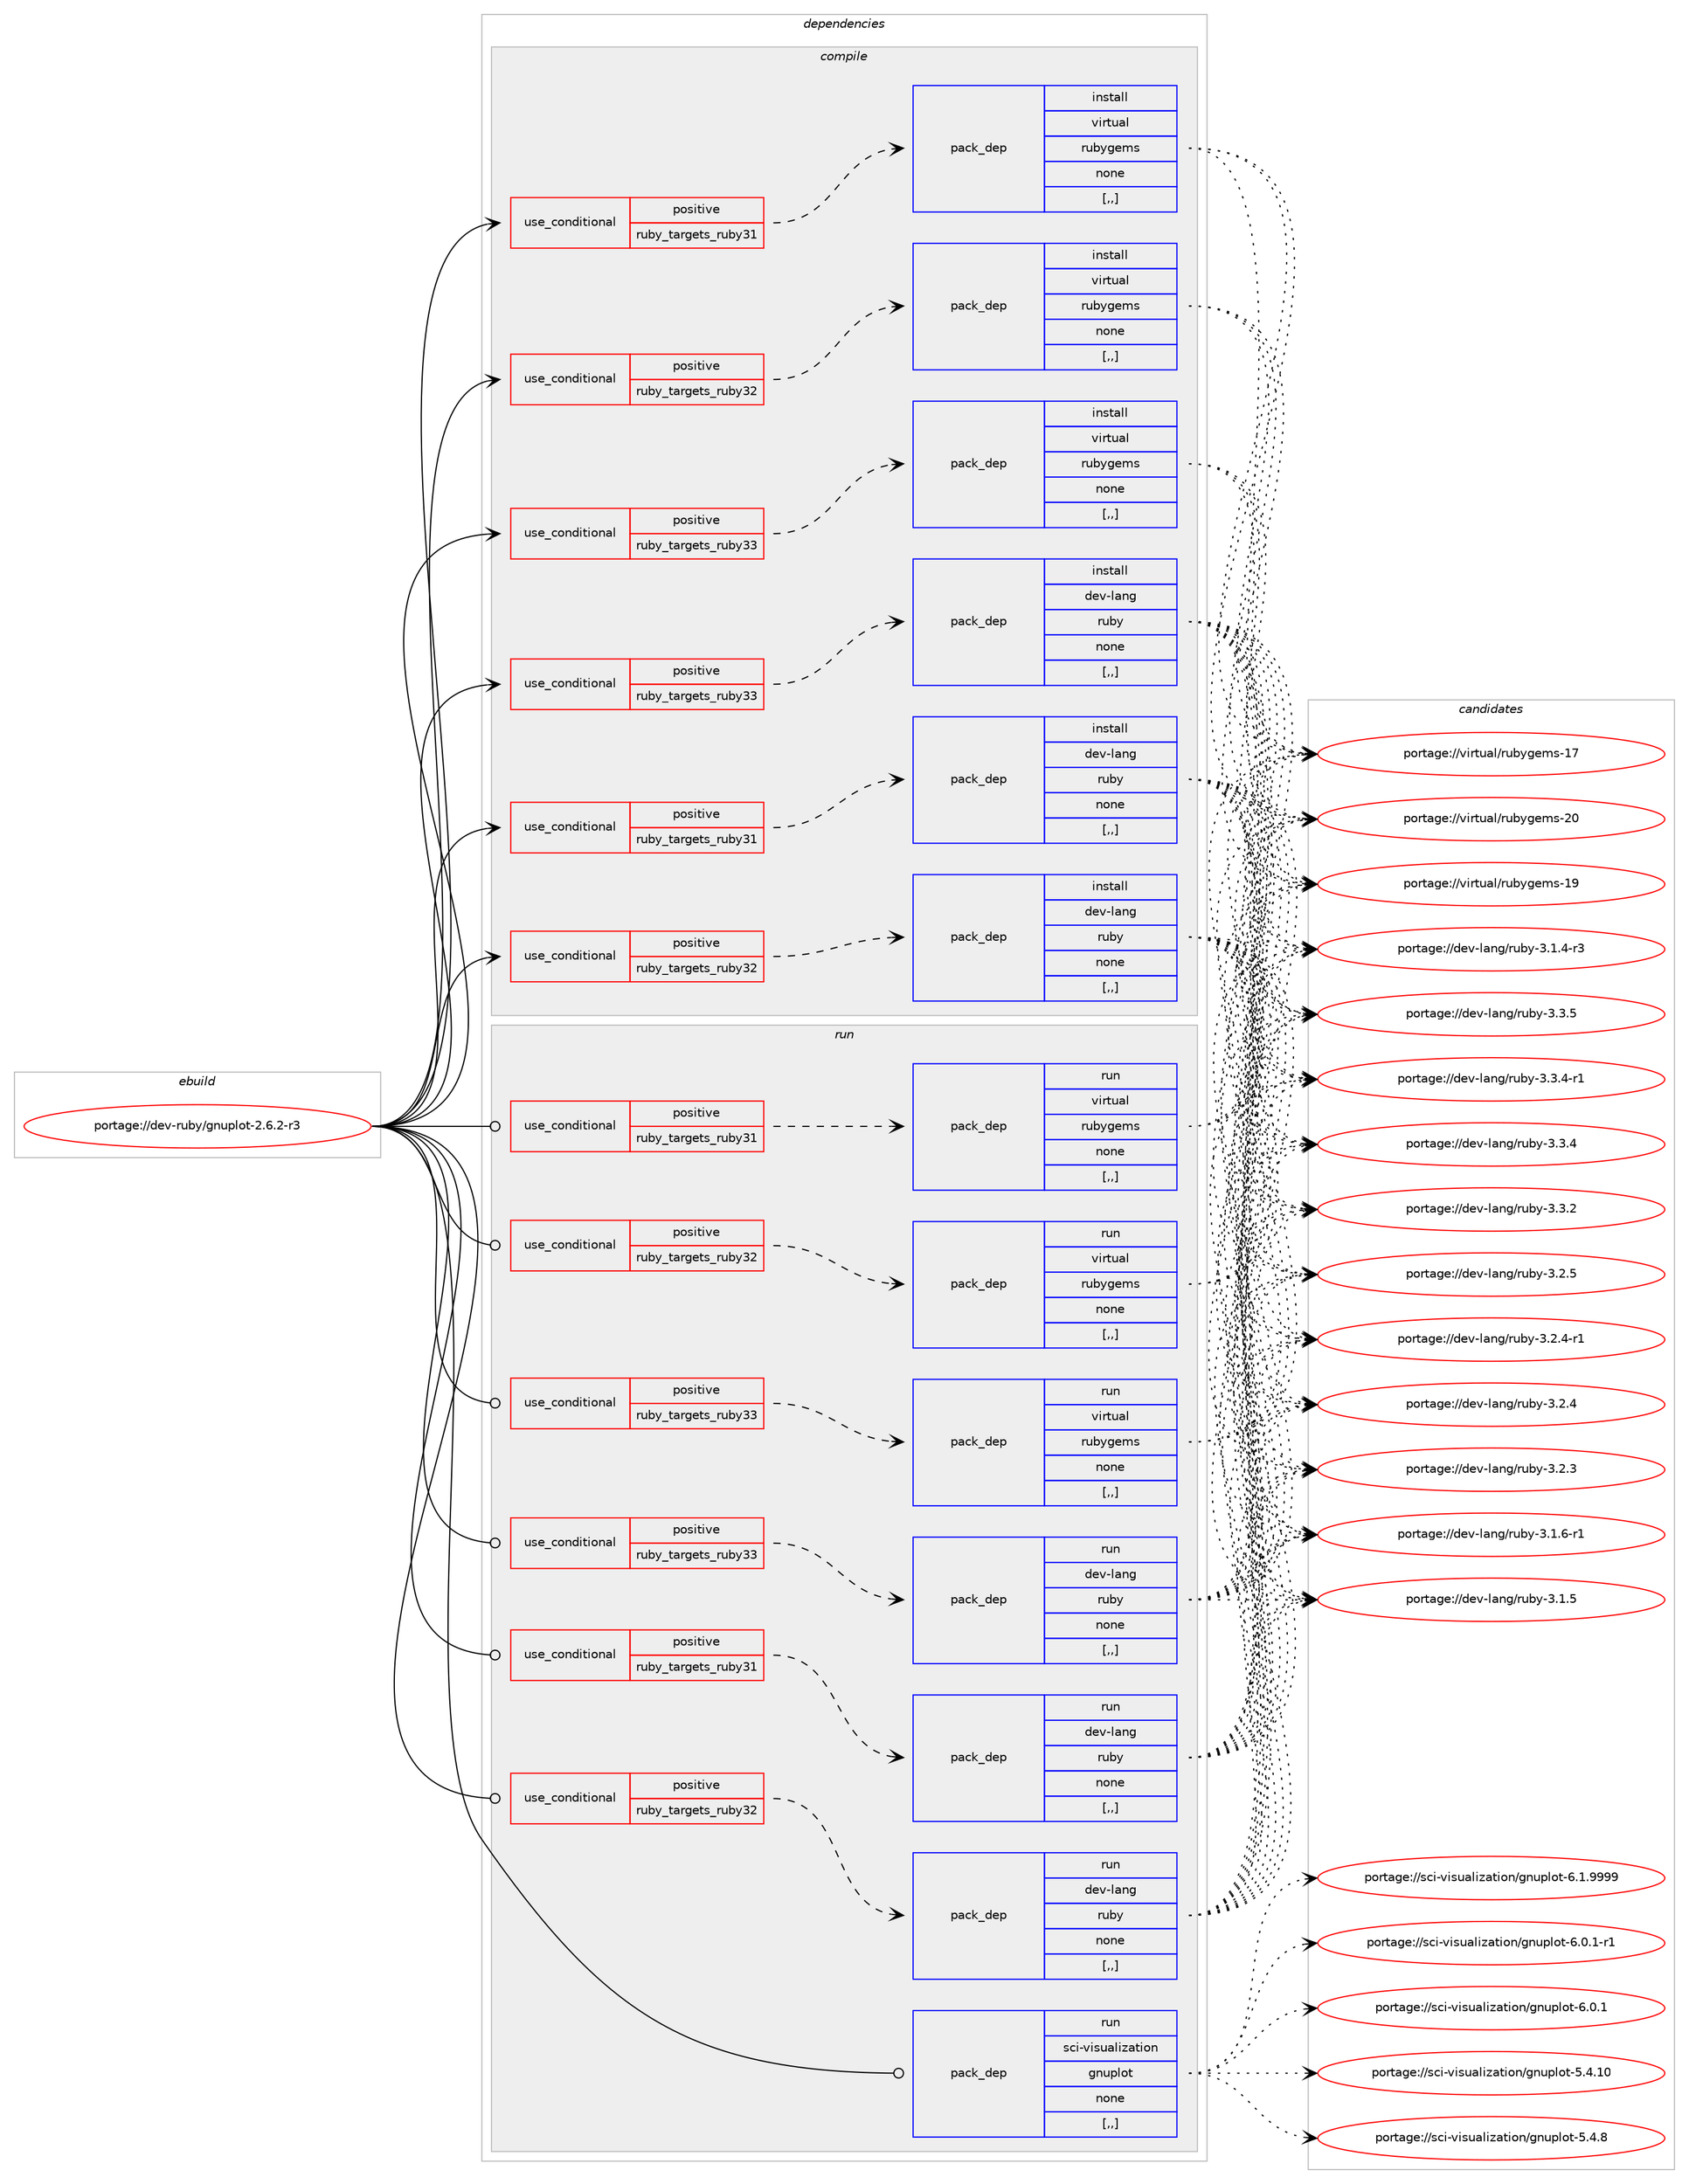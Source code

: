 digraph prolog {

# *************
# Graph options
# *************

newrank=true;
concentrate=true;
compound=true;
graph [rankdir=LR,fontname=Helvetica,fontsize=10,ranksep=1.5];#, ranksep=2.5, nodesep=0.2];
edge  [arrowhead=vee];
node  [fontname=Helvetica,fontsize=10];

# **********
# The ebuild
# **********

subgraph cluster_leftcol {
color=gray;
label=<<i>ebuild</i>>;
id [label="portage://dev-ruby/gnuplot-2.6.2-r3", color=red, width=4, href="../dev-ruby/gnuplot-2.6.2-r3.svg"];
}

# ****************
# The dependencies
# ****************

subgraph cluster_midcol {
color=gray;
label=<<i>dependencies</i>>;
subgraph cluster_compile {
fillcolor="#eeeeee";
style=filled;
label=<<i>compile</i>>;
subgraph cond179217 {
dependency680884 [label=<<TABLE BORDER="0" CELLBORDER="1" CELLSPACING="0" CELLPADDING="4"><TR><TD ROWSPAN="3" CELLPADDING="10">use_conditional</TD></TR><TR><TD>positive</TD></TR><TR><TD>ruby_targets_ruby31</TD></TR></TABLE>>, shape=none, color=red];
subgraph pack496744 {
dependency680885 [label=<<TABLE BORDER="0" CELLBORDER="1" CELLSPACING="0" CELLPADDING="4" WIDTH="220"><TR><TD ROWSPAN="6" CELLPADDING="30">pack_dep</TD></TR><TR><TD WIDTH="110">install</TD></TR><TR><TD>dev-lang</TD></TR><TR><TD>ruby</TD></TR><TR><TD>none</TD></TR><TR><TD>[,,]</TD></TR></TABLE>>, shape=none, color=blue];
}
dependency680884:e -> dependency680885:w [weight=20,style="dashed",arrowhead="vee"];
}
id:e -> dependency680884:w [weight=20,style="solid",arrowhead="vee"];
subgraph cond179218 {
dependency680886 [label=<<TABLE BORDER="0" CELLBORDER="1" CELLSPACING="0" CELLPADDING="4"><TR><TD ROWSPAN="3" CELLPADDING="10">use_conditional</TD></TR><TR><TD>positive</TD></TR><TR><TD>ruby_targets_ruby31</TD></TR></TABLE>>, shape=none, color=red];
subgraph pack496745 {
dependency680887 [label=<<TABLE BORDER="0" CELLBORDER="1" CELLSPACING="0" CELLPADDING="4" WIDTH="220"><TR><TD ROWSPAN="6" CELLPADDING="30">pack_dep</TD></TR><TR><TD WIDTH="110">install</TD></TR><TR><TD>virtual</TD></TR><TR><TD>rubygems</TD></TR><TR><TD>none</TD></TR><TR><TD>[,,]</TD></TR></TABLE>>, shape=none, color=blue];
}
dependency680886:e -> dependency680887:w [weight=20,style="dashed",arrowhead="vee"];
}
id:e -> dependency680886:w [weight=20,style="solid",arrowhead="vee"];
subgraph cond179219 {
dependency680888 [label=<<TABLE BORDER="0" CELLBORDER="1" CELLSPACING="0" CELLPADDING="4"><TR><TD ROWSPAN="3" CELLPADDING="10">use_conditional</TD></TR><TR><TD>positive</TD></TR><TR><TD>ruby_targets_ruby32</TD></TR></TABLE>>, shape=none, color=red];
subgraph pack496746 {
dependency680889 [label=<<TABLE BORDER="0" CELLBORDER="1" CELLSPACING="0" CELLPADDING="4" WIDTH="220"><TR><TD ROWSPAN="6" CELLPADDING="30">pack_dep</TD></TR><TR><TD WIDTH="110">install</TD></TR><TR><TD>dev-lang</TD></TR><TR><TD>ruby</TD></TR><TR><TD>none</TD></TR><TR><TD>[,,]</TD></TR></TABLE>>, shape=none, color=blue];
}
dependency680888:e -> dependency680889:w [weight=20,style="dashed",arrowhead="vee"];
}
id:e -> dependency680888:w [weight=20,style="solid",arrowhead="vee"];
subgraph cond179220 {
dependency680890 [label=<<TABLE BORDER="0" CELLBORDER="1" CELLSPACING="0" CELLPADDING="4"><TR><TD ROWSPAN="3" CELLPADDING="10">use_conditional</TD></TR><TR><TD>positive</TD></TR><TR><TD>ruby_targets_ruby32</TD></TR></TABLE>>, shape=none, color=red];
subgraph pack496747 {
dependency680891 [label=<<TABLE BORDER="0" CELLBORDER="1" CELLSPACING="0" CELLPADDING="4" WIDTH="220"><TR><TD ROWSPAN="6" CELLPADDING="30">pack_dep</TD></TR><TR><TD WIDTH="110">install</TD></TR><TR><TD>virtual</TD></TR><TR><TD>rubygems</TD></TR><TR><TD>none</TD></TR><TR><TD>[,,]</TD></TR></TABLE>>, shape=none, color=blue];
}
dependency680890:e -> dependency680891:w [weight=20,style="dashed",arrowhead="vee"];
}
id:e -> dependency680890:w [weight=20,style="solid",arrowhead="vee"];
subgraph cond179221 {
dependency680892 [label=<<TABLE BORDER="0" CELLBORDER="1" CELLSPACING="0" CELLPADDING="4"><TR><TD ROWSPAN="3" CELLPADDING="10">use_conditional</TD></TR><TR><TD>positive</TD></TR><TR><TD>ruby_targets_ruby33</TD></TR></TABLE>>, shape=none, color=red];
subgraph pack496748 {
dependency680893 [label=<<TABLE BORDER="0" CELLBORDER="1" CELLSPACING="0" CELLPADDING="4" WIDTH="220"><TR><TD ROWSPAN="6" CELLPADDING="30">pack_dep</TD></TR><TR><TD WIDTH="110">install</TD></TR><TR><TD>dev-lang</TD></TR><TR><TD>ruby</TD></TR><TR><TD>none</TD></TR><TR><TD>[,,]</TD></TR></TABLE>>, shape=none, color=blue];
}
dependency680892:e -> dependency680893:w [weight=20,style="dashed",arrowhead="vee"];
}
id:e -> dependency680892:w [weight=20,style="solid",arrowhead="vee"];
subgraph cond179222 {
dependency680894 [label=<<TABLE BORDER="0" CELLBORDER="1" CELLSPACING="0" CELLPADDING="4"><TR><TD ROWSPAN="3" CELLPADDING="10">use_conditional</TD></TR><TR><TD>positive</TD></TR><TR><TD>ruby_targets_ruby33</TD></TR></TABLE>>, shape=none, color=red];
subgraph pack496749 {
dependency680895 [label=<<TABLE BORDER="0" CELLBORDER="1" CELLSPACING="0" CELLPADDING="4" WIDTH="220"><TR><TD ROWSPAN="6" CELLPADDING="30">pack_dep</TD></TR><TR><TD WIDTH="110">install</TD></TR><TR><TD>virtual</TD></TR><TR><TD>rubygems</TD></TR><TR><TD>none</TD></TR><TR><TD>[,,]</TD></TR></TABLE>>, shape=none, color=blue];
}
dependency680894:e -> dependency680895:w [weight=20,style="dashed",arrowhead="vee"];
}
id:e -> dependency680894:w [weight=20,style="solid",arrowhead="vee"];
}
subgraph cluster_compileandrun {
fillcolor="#eeeeee";
style=filled;
label=<<i>compile and run</i>>;
}
subgraph cluster_run {
fillcolor="#eeeeee";
style=filled;
label=<<i>run</i>>;
subgraph cond179223 {
dependency680896 [label=<<TABLE BORDER="0" CELLBORDER="1" CELLSPACING="0" CELLPADDING="4"><TR><TD ROWSPAN="3" CELLPADDING="10">use_conditional</TD></TR><TR><TD>positive</TD></TR><TR><TD>ruby_targets_ruby31</TD></TR></TABLE>>, shape=none, color=red];
subgraph pack496750 {
dependency680897 [label=<<TABLE BORDER="0" CELLBORDER="1" CELLSPACING="0" CELLPADDING="4" WIDTH="220"><TR><TD ROWSPAN="6" CELLPADDING="30">pack_dep</TD></TR><TR><TD WIDTH="110">run</TD></TR><TR><TD>dev-lang</TD></TR><TR><TD>ruby</TD></TR><TR><TD>none</TD></TR><TR><TD>[,,]</TD></TR></TABLE>>, shape=none, color=blue];
}
dependency680896:e -> dependency680897:w [weight=20,style="dashed",arrowhead="vee"];
}
id:e -> dependency680896:w [weight=20,style="solid",arrowhead="odot"];
subgraph cond179224 {
dependency680898 [label=<<TABLE BORDER="0" CELLBORDER="1" CELLSPACING="0" CELLPADDING="4"><TR><TD ROWSPAN="3" CELLPADDING="10">use_conditional</TD></TR><TR><TD>positive</TD></TR><TR><TD>ruby_targets_ruby31</TD></TR></TABLE>>, shape=none, color=red];
subgraph pack496751 {
dependency680899 [label=<<TABLE BORDER="0" CELLBORDER="1" CELLSPACING="0" CELLPADDING="4" WIDTH="220"><TR><TD ROWSPAN="6" CELLPADDING="30">pack_dep</TD></TR><TR><TD WIDTH="110">run</TD></TR><TR><TD>virtual</TD></TR><TR><TD>rubygems</TD></TR><TR><TD>none</TD></TR><TR><TD>[,,]</TD></TR></TABLE>>, shape=none, color=blue];
}
dependency680898:e -> dependency680899:w [weight=20,style="dashed",arrowhead="vee"];
}
id:e -> dependency680898:w [weight=20,style="solid",arrowhead="odot"];
subgraph cond179225 {
dependency680900 [label=<<TABLE BORDER="0" CELLBORDER="1" CELLSPACING="0" CELLPADDING="4"><TR><TD ROWSPAN="3" CELLPADDING="10">use_conditional</TD></TR><TR><TD>positive</TD></TR><TR><TD>ruby_targets_ruby32</TD></TR></TABLE>>, shape=none, color=red];
subgraph pack496752 {
dependency680901 [label=<<TABLE BORDER="0" CELLBORDER="1" CELLSPACING="0" CELLPADDING="4" WIDTH="220"><TR><TD ROWSPAN="6" CELLPADDING="30">pack_dep</TD></TR><TR><TD WIDTH="110">run</TD></TR><TR><TD>dev-lang</TD></TR><TR><TD>ruby</TD></TR><TR><TD>none</TD></TR><TR><TD>[,,]</TD></TR></TABLE>>, shape=none, color=blue];
}
dependency680900:e -> dependency680901:w [weight=20,style="dashed",arrowhead="vee"];
}
id:e -> dependency680900:w [weight=20,style="solid",arrowhead="odot"];
subgraph cond179226 {
dependency680902 [label=<<TABLE BORDER="0" CELLBORDER="1" CELLSPACING="0" CELLPADDING="4"><TR><TD ROWSPAN="3" CELLPADDING="10">use_conditional</TD></TR><TR><TD>positive</TD></TR><TR><TD>ruby_targets_ruby32</TD></TR></TABLE>>, shape=none, color=red];
subgraph pack496753 {
dependency680903 [label=<<TABLE BORDER="0" CELLBORDER="1" CELLSPACING="0" CELLPADDING="4" WIDTH="220"><TR><TD ROWSPAN="6" CELLPADDING="30">pack_dep</TD></TR><TR><TD WIDTH="110">run</TD></TR><TR><TD>virtual</TD></TR><TR><TD>rubygems</TD></TR><TR><TD>none</TD></TR><TR><TD>[,,]</TD></TR></TABLE>>, shape=none, color=blue];
}
dependency680902:e -> dependency680903:w [weight=20,style="dashed",arrowhead="vee"];
}
id:e -> dependency680902:w [weight=20,style="solid",arrowhead="odot"];
subgraph cond179227 {
dependency680904 [label=<<TABLE BORDER="0" CELLBORDER="1" CELLSPACING="0" CELLPADDING="4"><TR><TD ROWSPAN="3" CELLPADDING="10">use_conditional</TD></TR><TR><TD>positive</TD></TR><TR><TD>ruby_targets_ruby33</TD></TR></TABLE>>, shape=none, color=red];
subgraph pack496754 {
dependency680905 [label=<<TABLE BORDER="0" CELLBORDER="1" CELLSPACING="0" CELLPADDING="4" WIDTH="220"><TR><TD ROWSPAN="6" CELLPADDING="30">pack_dep</TD></TR><TR><TD WIDTH="110">run</TD></TR><TR><TD>dev-lang</TD></TR><TR><TD>ruby</TD></TR><TR><TD>none</TD></TR><TR><TD>[,,]</TD></TR></TABLE>>, shape=none, color=blue];
}
dependency680904:e -> dependency680905:w [weight=20,style="dashed",arrowhead="vee"];
}
id:e -> dependency680904:w [weight=20,style="solid",arrowhead="odot"];
subgraph cond179228 {
dependency680906 [label=<<TABLE BORDER="0" CELLBORDER="1" CELLSPACING="0" CELLPADDING="4"><TR><TD ROWSPAN="3" CELLPADDING="10">use_conditional</TD></TR><TR><TD>positive</TD></TR><TR><TD>ruby_targets_ruby33</TD></TR></TABLE>>, shape=none, color=red];
subgraph pack496755 {
dependency680907 [label=<<TABLE BORDER="0" CELLBORDER="1" CELLSPACING="0" CELLPADDING="4" WIDTH="220"><TR><TD ROWSPAN="6" CELLPADDING="30">pack_dep</TD></TR><TR><TD WIDTH="110">run</TD></TR><TR><TD>virtual</TD></TR><TR><TD>rubygems</TD></TR><TR><TD>none</TD></TR><TR><TD>[,,]</TD></TR></TABLE>>, shape=none, color=blue];
}
dependency680906:e -> dependency680907:w [weight=20,style="dashed",arrowhead="vee"];
}
id:e -> dependency680906:w [weight=20,style="solid",arrowhead="odot"];
subgraph pack496756 {
dependency680908 [label=<<TABLE BORDER="0" CELLBORDER="1" CELLSPACING="0" CELLPADDING="4" WIDTH="220"><TR><TD ROWSPAN="6" CELLPADDING="30">pack_dep</TD></TR><TR><TD WIDTH="110">run</TD></TR><TR><TD>sci-visualization</TD></TR><TR><TD>gnuplot</TD></TR><TR><TD>none</TD></TR><TR><TD>[,,]</TD></TR></TABLE>>, shape=none, color=blue];
}
id:e -> dependency680908:w [weight=20,style="solid",arrowhead="odot"];
}
}

# **************
# The candidates
# **************

subgraph cluster_choices {
rank=same;
color=gray;
label=<<i>candidates</i>>;

subgraph choice496744 {
color=black;
nodesep=1;
choice10010111845108971101034711411798121455146514653 [label="portage://dev-lang/ruby-3.3.5", color=red, width=4,href="../dev-lang/ruby-3.3.5.svg"];
choice100101118451089711010347114117981214551465146524511449 [label="portage://dev-lang/ruby-3.3.4-r1", color=red, width=4,href="../dev-lang/ruby-3.3.4-r1.svg"];
choice10010111845108971101034711411798121455146514652 [label="portage://dev-lang/ruby-3.3.4", color=red, width=4,href="../dev-lang/ruby-3.3.4.svg"];
choice10010111845108971101034711411798121455146514650 [label="portage://dev-lang/ruby-3.3.2", color=red, width=4,href="../dev-lang/ruby-3.3.2.svg"];
choice10010111845108971101034711411798121455146504653 [label="portage://dev-lang/ruby-3.2.5", color=red, width=4,href="../dev-lang/ruby-3.2.5.svg"];
choice100101118451089711010347114117981214551465046524511449 [label="portage://dev-lang/ruby-3.2.4-r1", color=red, width=4,href="../dev-lang/ruby-3.2.4-r1.svg"];
choice10010111845108971101034711411798121455146504652 [label="portage://dev-lang/ruby-3.2.4", color=red, width=4,href="../dev-lang/ruby-3.2.4.svg"];
choice10010111845108971101034711411798121455146504651 [label="portage://dev-lang/ruby-3.2.3", color=red, width=4,href="../dev-lang/ruby-3.2.3.svg"];
choice100101118451089711010347114117981214551464946544511449 [label="portage://dev-lang/ruby-3.1.6-r1", color=red, width=4,href="../dev-lang/ruby-3.1.6-r1.svg"];
choice10010111845108971101034711411798121455146494653 [label="portage://dev-lang/ruby-3.1.5", color=red, width=4,href="../dev-lang/ruby-3.1.5.svg"];
choice100101118451089711010347114117981214551464946524511451 [label="portage://dev-lang/ruby-3.1.4-r3", color=red, width=4,href="../dev-lang/ruby-3.1.4-r3.svg"];
dependency680885:e -> choice10010111845108971101034711411798121455146514653:w [style=dotted,weight="100"];
dependency680885:e -> choice100101118451089711010347114117981214551465146524511449:w [style=dotted,weight="100"];
dependency680885:e -> choice10010111845108971101034711411798121455146514652:w [style=dotted,weight="100"];
dependency680885:e -> choice10010111845108971101034711411798121455146514650:w [style=dotted,weight="100"];
dependency680885:e -> choice10010111845108971101034711411798121455146504653:w [style=dotted,weight="100"];
dependency680885:e -> choice100101118451089711010347114117981214551465046524511449:w [style=dotted,weight="100"];
dependency680885:e -> choice10010111845108971101034711411798121455146504652:w [style=dotted,weight="100"];
dependency680885:e -> choice10010111845108971101034711411798121455146504651:w [style=dotted,weight="100"];
dependency680885:e -> choice100101118451089711010347114117981214551464946544511449:w [style=dotted,weight="100"];
dependency680885:e -> choice10010111845108971101034711411798121455146494653:w [style=dotted,weight="100"];
dependency680885:e -> choice100101118451089711010347114117981214551464946524511451:w [style=dotted,weight="100"];
}
subgraph choice496745 {
color=black;
nodesep=1;
choice118105114116117971084711411798121103101109115455048 [label="portage://virtual/rubygems-20", color=red, width=4,href="../virtual/rubygems-20.svg"];
choice118105114116117971084711411798121103101109115454957 [label="portage://virtual/rubygems-19", color=red, width=4,href="../virtual/rubygems-19.svg"];
choice118105114116117971084711411798121103101109115454955 [label="portage://virtual/rubygems-17", color=red, width=4,href="../virtual/rubygems-17.svg"];
dependency680887:e -> choice118105114116117971084711411798121103101109115455048:w [style=dotted,weight="100"];
dependency680887:e -> choice118105114116117971084711411798121103101109115454957:w [style=dotted,weight="100"];
dependency680887:e -> choice118105114116117971084711411798121103101109115454955:w [style=dotted,weight="100"];
}
subgraph choice496746 {
color=black;
nodesep=1;
choice10010111845108971101034711411798121455146514653 [label="portage://dev-lang/ruby-3.3.5", color=red, width=4,href="../dev-lang/ruby-3.3.5.svg"];
choice100101118451089711010347114117981214551465146524511449 [label="portage://dev-lang/ruby-3.3.4-r1", color=red, width=4,href="../dev-lang/ruby-3.3.4-r1.svg"];
choice10010111845108971101034711411798121455146514652 [label="portage://dev-lang/ruby-3.3.4", color=red, width=4,href="../dev-lang/ruby-3.3.4.svg"];
choice10010111845108971101034711411798121455146514650 [label="portage://dev-lang/ruby-3.3.2", color=red, width=4,href="../dev-lang/ruby-3.3.2.svg"];
choice10010111845108971101034711411798121455146504653 [label="portage://dev-lang/ruby-3.2.5", color=red, width=4,href="../dev-lang/ruby-3.2.5.svg"];
choice100101118451089711010347114117981214551465046524511449 [label="portage://dev-lang/ruby-3.2.4-r1", color=red, width=4,href="../dev-lang/ruby-3.2.4-r1.svg"];
choice10010111845108971101034711411798121455146504652 [label="portage://dev-lang/ruby-3.2.4", color=red, width=4,href="../dev-lang/ruby-3.2.4.svg"];
choice10010111845108971101034711411798121455146504651 [label="portage://dev-lang/ruby-3.2.3", color=red, width=4,href="../dev-lang/ruby-3.2.3.svg"];
choice100101118451089711010347114117981214551464946544511449 [label="portage://dev-lang/ruby-3.1.6-r1", color=red, width=4,href="../dev-lang/ruby-3.1.6-r1.svg"];
choice10010111845108971101034711411798121455146494653 [label="portage://dev-lang/ruby-3.1.5", color=red, width=4,href="../dev-lang/ruby-3.1.5.svg"];
choice100101118451089711010347114117981214551464946524511451 [label="portage://dev-lang/ruby-3.1.4-r3", color=red, width=4,href="../dev-lang/ruby-3.1.4-r3.svg"];
dependency680889:e -> choice10010111845108971101034711411798121455146514653:w [style=dotted,weight="100"];
dependency680889:e -> choice100101118451089711010347114117981214551465146524511449:w [style=dotted,weight="100"];
dependency680889:e -> choice10010111845108971101034711411798121455146514652:w [style=dotted,weight="100"];
dependency680889:e -> choice10010111845108971101034711411798121455146514650:w [style=dotted,weight="100"];
dependency680889:e -> choice10010111845108971101034711411798121455146504653:w [style=dotted,weight="100"];
dependency680889:e -> choice100101118451089711010347114117981214551465046524511449:w [style=dotted,weight="100"];
dependency680889:e -> choice10010111845108971101034711411798121455146504652:w [style=dotted,weight="100"];
dependency680889:e -> choice10010111845108971101034711411798121455146504651:w [style=dotted,weight="100"];
dependency680889:e -> choice100101118451089711010347114117981214551464946544511449:w [style=dotted,weight="100"];
dependency680889:e -> choice10010111845108971101034711411798121455146494653:w [style=dotted,weight="100"];
dependency680889:e -> choice100101118451089711010347114117981214551464946524511451:w [style=dotted,weight="100"];
}
subgraph choice496747 {
color=black;
nodesep=1;
choice118105114116117971084711411798121103101109115455048 [label="portage://virtual/rubygems-20", color=red, width=4,href="../virtual/rubygems-20.svg"];
choice118105114116117971084711411798121103101109115454957 [label="portage://virtual/rubygems-19", color=red, width=4,href="../virtual/rubygems-19.svg"];
choice118105114116117971084711411798121103101109115454955 [label="portage://virtual/rubygems-17", color=red, width=4,href="../virtual/rubygems-17.svg"];
dependency680891:e -> choice118105114116117971084711411798121103101109115455048:w [style=dotted,weight="100"];
dependency680891:e -> choice118105114116117971084711411798121103101109115454957:w [style=dotted,weight="100"];
dependency680891:e -> choice118105114116117971084711411798121103101109115454955:w [style=dotted,weight="100"];
}
subgraph choice496748 {
color=black;
nodesep=1;
choice10010111845108971101034711411798121455146514653 [label="portage://dev-lang/ruby-3.3.5", color=red, width=4,href="../dev-lang/ruby-3.3.5.svg"];
choice100101118451089711010347114117981214551465146524511449 [label="portage://dev-lang/ruby-3.3.4-r1", color=red, width=4,href="../dev-lang/ruby-3.3.4-r1.svg"];
choice10010111845108971101034711411798121455146514652 [label="portage://dev-lang/ruby-3.3.4", color=red, width=4,href="../dev-lang/ruby-3.3.4.svg"];
choice10010111845108971101034711411798121455146514650 [label="portage://dev-lang/ruby-3.3.2", color=red, width=4,href="../dev-lang/ruby-3.3.2.svg"];
choice10010111845108971101034711411798121455146504653 [label="portage://dev-lang/ruby-3.2.5", color=red, width=4,href="../dev-lang/ruby-3.2.5.svg"];
choice100101118451089711010347114117981214551465046524511449 [label="portage://dev-lang/ruby-3.2.4-r1", color=red, width=4,href="../dev-lang/ruby-3.2.4-r1.svg"];
choice10010111845108971101034711411798121455146504652 [label="portage://dev-lang/ruby-3.2.4", color=red, width=4,href="../dev-lang/ruby-3.2.4.svg"];
choice10010111845108971101034711411798121455146504651 [label="portage://dev-lang/ruby-3.2.3", color=red, width=4,href="../dev-lang/ruby-3.2.3.svg"];
choice100101118451089711010347114117981214551464946544511449 [label="portage://dev-lang/ruby-3.1.6-r1", color=red, width=4,href="../dev-lang/ruby-3.1.6-r1.svg"];
choice10010111845108971101034711411798121455146494653 [label="portage://dev-lang/ruby-3.1.5", color=red, width=4,href="../dev-lang/ruby-3.1.5.svg"];
choice100101118451089711010347114117981214551464946524511451 [label="portage://dev-lang/ruby-3.1.4-r3", color=red, width=4,href="../dev-lang/ruby-3.1.4-r3.svg"];
dependency680893:e -> choice10010111845108971101034711411798121455146514653:w [style=dotted,weight="100"];
dependency680893:e -> choice100101118451089711010347114117981214551465146524511449:w [style=dotted,weight="100"];
dependency680893:e -> choice10010111845108971101034711411798121455146514652:w [style=dotted,weight="100"];
dependency680893:e -> choice10010111845108971101034711411798121455146514650:w [style=dotted,weight="100"];
dependency680893:e -> choice10010111845108971101034711411798121455146504653:w [style=dotted,weight="100"];
dependency680893:e -> choice100101118451089711010347114117981214551465046524511449:w [style=dotted,weight="100"];
dependency680893:e -> choice10010111845108971101034711411798121455146504652:w [style=dotted,weight="100"];
dependency680893:e -> choice10010111845108971101034711411798121455146504651:w [style=dotted,weight="100"];
dependency680893:e -> choice100101118451089711010347114117981214551464946544511449:w [style=dotted,weight="100"];
dependency680893:e -> choice10010111845108971101034711411798121455146494653:w [style=dotted,weight="100"];
dependency680893:e -> choice100101118451089711010347114117981214551464946524511451:w [style=dotted,weight="100"];
}
subgraph choice496749 {
color=black;
nodesep=1;
choice118105114116117971084711411798121103101109115455048 [label="portage://virtual/rubygems-20", color=red, width=4,href="../virtual/rubygems-20.svg"];
choice118105114116117971084711411798121103101109115454957 [label="portage://virtual/rubygems-19", color=red, width=4,href="../virtual/rubygems-19.svg"];
choice118105114116117971084711411798121103101109115454955 [label="portage://virtual/rubygems-17", color=red, width=4,href="../virtual/rubygems-17.svg"];
dependency680895:e -> choice118105114116117971084711411798121103101109115455048:w [style=dotted,weight="100"];
dependency680895:e -> choice118105114116117971084711411798121103101109115454957:w [style=dotted,weight="100"];
dependency680895:e -> choice118105114116117971084711411798121103101109115454955:w [style=dotted,weight="100"];
}
subgraph choice496750 {
color=black;
nodesep=1;
choice10010111845108971101034711411798121455146514653 [label="portage://dev-lang/ruby-3.3.5", color=red, width=4,href="../dev-lang/ruby-3.3.5.svg"];
choice100101118451089711010347114117981214551465146524511449 [label="portage://dev-lang/ruby-3.3.4-r1", color=red, width=4,href="../dev-lang/ruby-3.3.4-r1.svg"];
choice10010111845108971101034711411798121455146514652 [label="portage://dev-lang/ruby-3.3.4", color=red, width=4,href="../dev-lang/ruby-3.3.4.svg"];
choice10010111845108971101034711411798121455146514650 [label="portage://dev-lang/ruby-3.3.2", color=red, width=4,href="../dev-lang/ruby-3.3.2.svg"];
choice10010111845108971101034711411798121455146504653 [label="portage://dev-lang/ruby-3.2.5", color=red, width=4,href="../dev-lang/ruby-3.2.5.svg"];
choice100101118451089711010347114117981214551465046524511449 [label="portage://dev-lang/ruby-3.2.4-r1", color=red, width=4,href="../dev-lang/ruby-3.2.4-r1.svg"];
choice10010111845108971101034711411798121455146504652 [label="portage://dev-lang/ruby-3.2.4", color=red, width=4,href="../dev-lang/ruby-3.2.4.svg"];
choice10010111845108971101034711411798121455146504651 [label="portage://dev-lang/ruby-3.2.3", color=red, width=4,href="../dev-lang/ruby-3.2.3.svg"];
choice100101118451089711010347114117981214551464946544511449 [label="portage://dev-lang/ruby-3.1.6-r1", color=red, width=4,href="../dev-lang/ruby-3.1.6-r1.svg"];
choice10010111845108971101034711411798121455146494653 [label="portage://dev-lang/ruby-3.1.5", color=red, width=4,href="../dev-lang/ruby-3.1.5.svg"];
choice100101118451089711010347114117981214551464946524511451 [label="portage://dev-lang/ruby-3.1.4-r3", color=red, width=4,href="../dev-lang/ruby-3.1.4-r3.svg"];
dependency680897:e -> choice10010111845108971101034711411798121455146514653:w [style=dotted,weight="100"];
dependency680897:e -> choice100101118451089711010347114117981214551465146524511449:w [style=dotted,weight="100"];
dependency680897:e -> choice10010111845108971101034711411798121455146514652:w [style=dotted,weight="100"];
dependency680897:e -> choice10010111845108971101034711411798121455146514650:w [style=dotted,weight="100"];
dependency680897:e -> choice10010111845108971101034711411798121455146504653:w [style=dotted,weight="100"];
dependency680897:e -> choice100101118451089711010347114117981214551465046524511449:w [style=dotted,weight="100"];
dependency680897:e -> choice10010111845108971101034711411798121455146504652:w [style=dotted,weight="100"];
dependency680897:e -> choice10010111845108971101034711411798121455146504651:w [style=dotted,weight="100"];
dependency680897:e -> choice100101118451089711010347114117981214551464946544511449:w [style=dotted,weight="100"];
dependency680897:e -> choice10010111845108971101034711411798121455146494653:w [style=dotted,weight="100"];
dependency680897:e -> choice100101118451089711010347114117981214551464946524511451:w [style=dotted,weight="100"];
}
subgraph choice496751 {
color=black;
nodesep=1;
choice118105114116117971084711411798121103101109115455048 [label="portage://virtual/rubygems-20", color=red, width=4,href="../virtual/rubygems-20.svg"];
choice118105114116117971084711411798121103101109115454957 [label="portage://virtual/rubygems-19", color=red, width=4,href="../virtual/rubygems-19.svg"];
choice118105114116117971084711411798121103101109115454955 [label="portage://virtual/rubygems-17", color=red, width=4,href="../virtual/rubygems-17.svg"];
dependency680899:e -> choice118105114116117971084711411798121103101109115455048:w [style=dotted,weight="100"];
dependency680899:e -> choice118105114116117971084711411798121103101109115454957:w [style=dotted,weight="100"];
dependency680899:e -> choice118105114116117971084711411798121103101109115454955:w [style=dotted,weight="100"];
}
subgraph choice496752 {
color=black;
nodesep=1;
choice10010111845108971101034711411798121455146514653 [label="portage://dev-lang/ruby-3.3.5", color=red, width=4,href="../dev-lang/ruby-3.3.5.svg"];
choice100101118451089711010347114117981214551465146524511449 [label="portage://dev-lang/ruby-3.3.4-r1", color=red, width=4,href="../dev-lang/ruby-3.3.4-r1.svg"];
choice10010111845108971101034711411798121455146514652 [label="portage://dev-lang/ruby-3.3.4", color=red, width=4,href="../dev-lang/ruby-3.3.4.svg"];
choice10010111845108971101034711411798121455146514650 [label="portage://dev-lang/ruby-3.3.2", color=red, width=4,href="../dev-lang/ruby-3.3.2.svg"];
choice10010111845108971101034711411798121455146504653 [label="portage://dev-lang/ruby-3.2.5", color=red, width=4,href="../dev-lang/ruby-3.2.5.svg"];
choice100101118451089711010347114117981214551465046524511449 [label="portage://dev-lang/ruby-3.2.4-r1", color=red, width=4,href="../dev-lang/ruby-3.2.4-r1.svg"];
choice10010111845108971101034711411798121455146504652 [label="portage://dev-lang/ruby-3.2.4", color=red, width=4,href="../dev-lang/ruby-3.2.4.svg"];
choice10010111845108971101034711411798121455146504651 [label="portage://dev-lang/ruby-3.2.3", color=red, width=4,href="../dev-lang/ruby-3.2.3.svg"];
choice100101118451089711010347114117981214551464946544511449 [label="portage://dev-lang/ruby-3.1.6-r1", color=red, width=4,href="../dev-lang/ruby-3.1.6-r1.svg"];
choice10010111845108971101034711411798121455146494653 [label="portage://dev-lang/ruby-3.1.5", color=red, width=4,href="../dev-lang/ruby-3.1.5.svg"];
choice100101118451089711010347114117981214551464946524511451 [label="portage://dev-lang/ruby-3.1.4-r3", color=red, width=4,href="../dev-lang/ruby-3.1.4-r3.svg"];
dependency680901:e -> choice10010111845108971101034711411798121455146514653:w [style=dotted,weight="100"];
dependency680901:e -> choice100101118451089711010347114117981214551465146524511449:w [style=dotted,weight="100"];
dependency680901:e -> choice10010111845108971101034711411798121455146514652:w [style=dotted,weight="100"];
dependency680901:e -> choice10010111845108971101034711411798121455146514650:w [style=dotted,weight="100"];
dependency680901:e -> choice10010111845108971101034711411798121455146504653:w [style=dotted,weight="100"];
dependency680901:e -> choice100101118451089711010347114117981214551465046524511449:w [style=dotted,weight="100"];
dependency680901:e -> choice10010111845108971101034711411798121455146504652:w [style=dotted,weight="100"];
dependency680901:e -> choice10010111845108971101034711411798121455146504651:w [style=dotted,weight="100"];
dependency680901:e -> choice100101118451089711010347114117981214551464946544511449:w [style=dotted,weight="100"];
dependency680901:e -> choice10010111845108971101034711411798121455146494653:w [style=dotted,weight="100"];
dependency680901:e -> choice100101118451089711010347114117981214551464946524511451:w [style=dotted,weight="100"];
}
subgraph choice496753 {
color=black;
nodesep=1;
choice118105114116117971084711411798121103101109115455048 [label="portage://virtual/rubygems-20", color=red, width=4,href="../virtual/rubygems-20.svg"];
choice118105114116117971084711411798121103101109115454957 [label="portage://virtual/rubygems-19", color=red, width=4,href="../virtual/rubygems-19.svg"];
choice118105114116117971084711411798121103101109115454955 [label="portage://virtual/rubygems-17", color=red, width=4,href="../virtual/rubygems-17.svg"];
dependency680903:e -> choice118105114116117971084711411798121103101109115455048:w [style=dotted,weight="100"];
dependency680903:e -> choice118105114116117971084711411798121103101109115454957:w [style=dotted,weight="100"];
dependency680903:e -> choice118105114116117971084711411798121103101109115454955:w [style=dotted,weight="100"];
}
subgraph choice496754 {
color=black;
nodesep=1;
choice10010111845108971101034711411798121455146514653 [label="portage://dev-lang/ruby-3.3.5", color=red, width=4,href="../dev-lang/ruby-3.3.5.svg"];
choice100101118451089711010347114117981214551465146524511449 [label="portage://dev-lang/ruby-3.3.4-r1", color=red, width=4,href="../dev-lang/ruby-3.3.4-r1.svg"];
choice10010111845108971101034711411798121455146514652 [label="portage://dev-lang/ruby-3.3.4", color=red, width=4,href="../dev-lang/ruby-3.3.4.svg"];
choice10010111845108971101034711411798121455146514650 [label="portage://dev-lang/ruby-3.3.2", color=red, width=4,href="../dev-lang/ruby-3.3.2.svg"];
choice10010111845108971101034711411798121455146504653 [label="portage://dev-lang/ruby-3.2.5", color=red, width=4,href="../dev-lang/ruby-3.2.5.svg"];
choice100101118451089711010347114117981214551465046524511449 [label="portage://dev-lang/ruby-3.2.4-r1", color=red, width=4,href="../dev-lang/ruby-3.2.4-r1.svg"];
choice10010111845108971101034711411798121455146504652 [label="portage://dev-lang/ruby-3.2.4", color=red, width=4,href="../dev-lang/ruby-3.2.4.svg"];
choice10010111845108971101034711411798121455146504651 [label="portage://dev-lang/ruby-3.2.3", color=red, width=4,href="../dev-lang/ruby-3.2.3.svg"];
choice100101118451089711010347114117981214551464946544511449 [label="portage://dev-lang/ruby-3.1.6-r1", color=red, width=4,href="../dev-lang/ruby-3.1.6-r1.svg"];
choice10010111845108971101034711411798121455146494653 [label="portage://dev-lang/ruby-3.1.5", color=red, width=4,href="../dev-lang/ruby-3.1.5.svg"];
choice100101118451089711010347114117981214551464946524511451 [label="portage://dev-lang/ruby-3.1.4-r3", color=red, width=4,href="../dev-lang/ruby-3.1.4-r3.svg"];
dependency680905:e -> choice10010111845108971101034711411798121455146514653:w [style=dotted,weight="100"];
dependency680905:e -> choice100101118451089711010347114117981214551465146524511449:w [style=dotted,weight="100"];
dependency680905:e -> choice10010111845108971101034711411798121455146514652:w [style=dotted,weight="100"];
dependency680905:e -> choice10010111845108971101034711411798121455146514650:w [style=dotted,weight="100"];
dependency680905:e -> choice10010111845108971101034711411798121455146504653:w [style=dotted,weight="100"];
dependency680905:e -> choice100101118451089711010347114117981214551465046524511449:w [style=dotted,weight="100"];
dependency680905:e -> choice10010111845108971101034711411798121455146504652:w [style=dotted,weight="100"];
dependency680905:e -> choice10010111845108971101034711411798121455146504651:w [style=dotted,weight="100"];
dependency680905:e -> choice100101118451089711010347114117981214551464946544511449:w [style=dotted,weight="100"];
dependency680905:e -> choice10010111845108971101034711411798121455146494653:w [style=dotted,weight="100"];
dependency680905:e -> choice100101118451089711010347114117981214551464946524511451:w [style=dotted,weight="100"];
}
subgraph choice496755 {
color=black;
nodesep=1;
choice118105114116117971084711411798121103101109115455048 [label="portage://virtual/rubygems-20", color=red, width=4,href="../virtual/rubygems-20.svg"];
choice118105114116117971084711411798121103101109115454957 [label="portage://virtual/rubygems-19", color=red, width=4,href="../virtual/rubygems-19.svg"];
choice118105114116117971084711411798121103101109115454955 [label="portage://virtual/rubygems-17", color=red, width=4,href="../virtual/rubygems-17.svg"];
dependency680907:e -> choice118105114116117971084711411798121103101109115455048:w [style=dotted,weight="100"];
dependency680907:e -> choice118105114116117971084711411798121103101109115454957:w [style=dotted,weight="100"];
dependency680907:e -> choice118105114116117971084711411798121103101109115454955:w [style=dotted,weight="100"];
}
subgraph choice496756 {
color=black;
nodesep=1;
choice1159910545118105115117971081051229711610511111047103110117112108111116455446494657575757 [label="portage://sci-visualization/gnuplot-6.1.9999", color=red, width=4,href="../sci-visualization/gnuplot-6.1.9999.svg"];
choice11599105451181051151179710810512297116105111110471031101171121081111164554464846494511449 [label="portage://sci-visualization/gnuplot-6.0.1-r1", color=red, width=4,href="../sci-visualization/gnuplot-6.0.1-r1.svg"];
choice1159910545118105115117971081051229711610511111047103110117112108111116455446484649 [label="portage://sci-visualization/gnuplot-6.0.1", color=red, width=4,href="../sci-visualization/gnuplot-6.0.1.svg"];
choice115991054511810511511797108105122971161051111104710311011711210811111645534652464948 [label="portage://sci-visualization/gnuplot-5.4.10", color=red, width=4,href="../sci-visualization/gnuplot-5.4.10.svg"];
choice1159910545118105115117971081051229711610511111047103110117112108111116455346524656 [label="portage://sci-visualization/gnuplot-5.4.8", color=red, width=4,href="../sci-visualization/gnuplot-5.4.8.svg"];
dependency680908:e -> choice1159910545118105115117971081051229711610511111047103110117112108111116455446494657575757:w [style=dotted,weight="100"];
dependency680908:e -> choice11599105451181051151179710810512297116105111110471031101171121081111164554464846494511449:w [style=dotted,weight="100"];
dependency680908:e -> choice1159910545118105115117971081051229711610511111047103110117112108111116455446484649:w [style=dotted,weight="100"];
dependency680908:e -> choice115991054511810511511797108105122971161051111104710311011711210811111645534652464948:w [style=dotted,weight="100"];
dependency680908:e -> choice1159910545118105115117971081051229711610511111047103110117112108111116455346524656:w [style=dotted,weight="100"];
}
}

}
